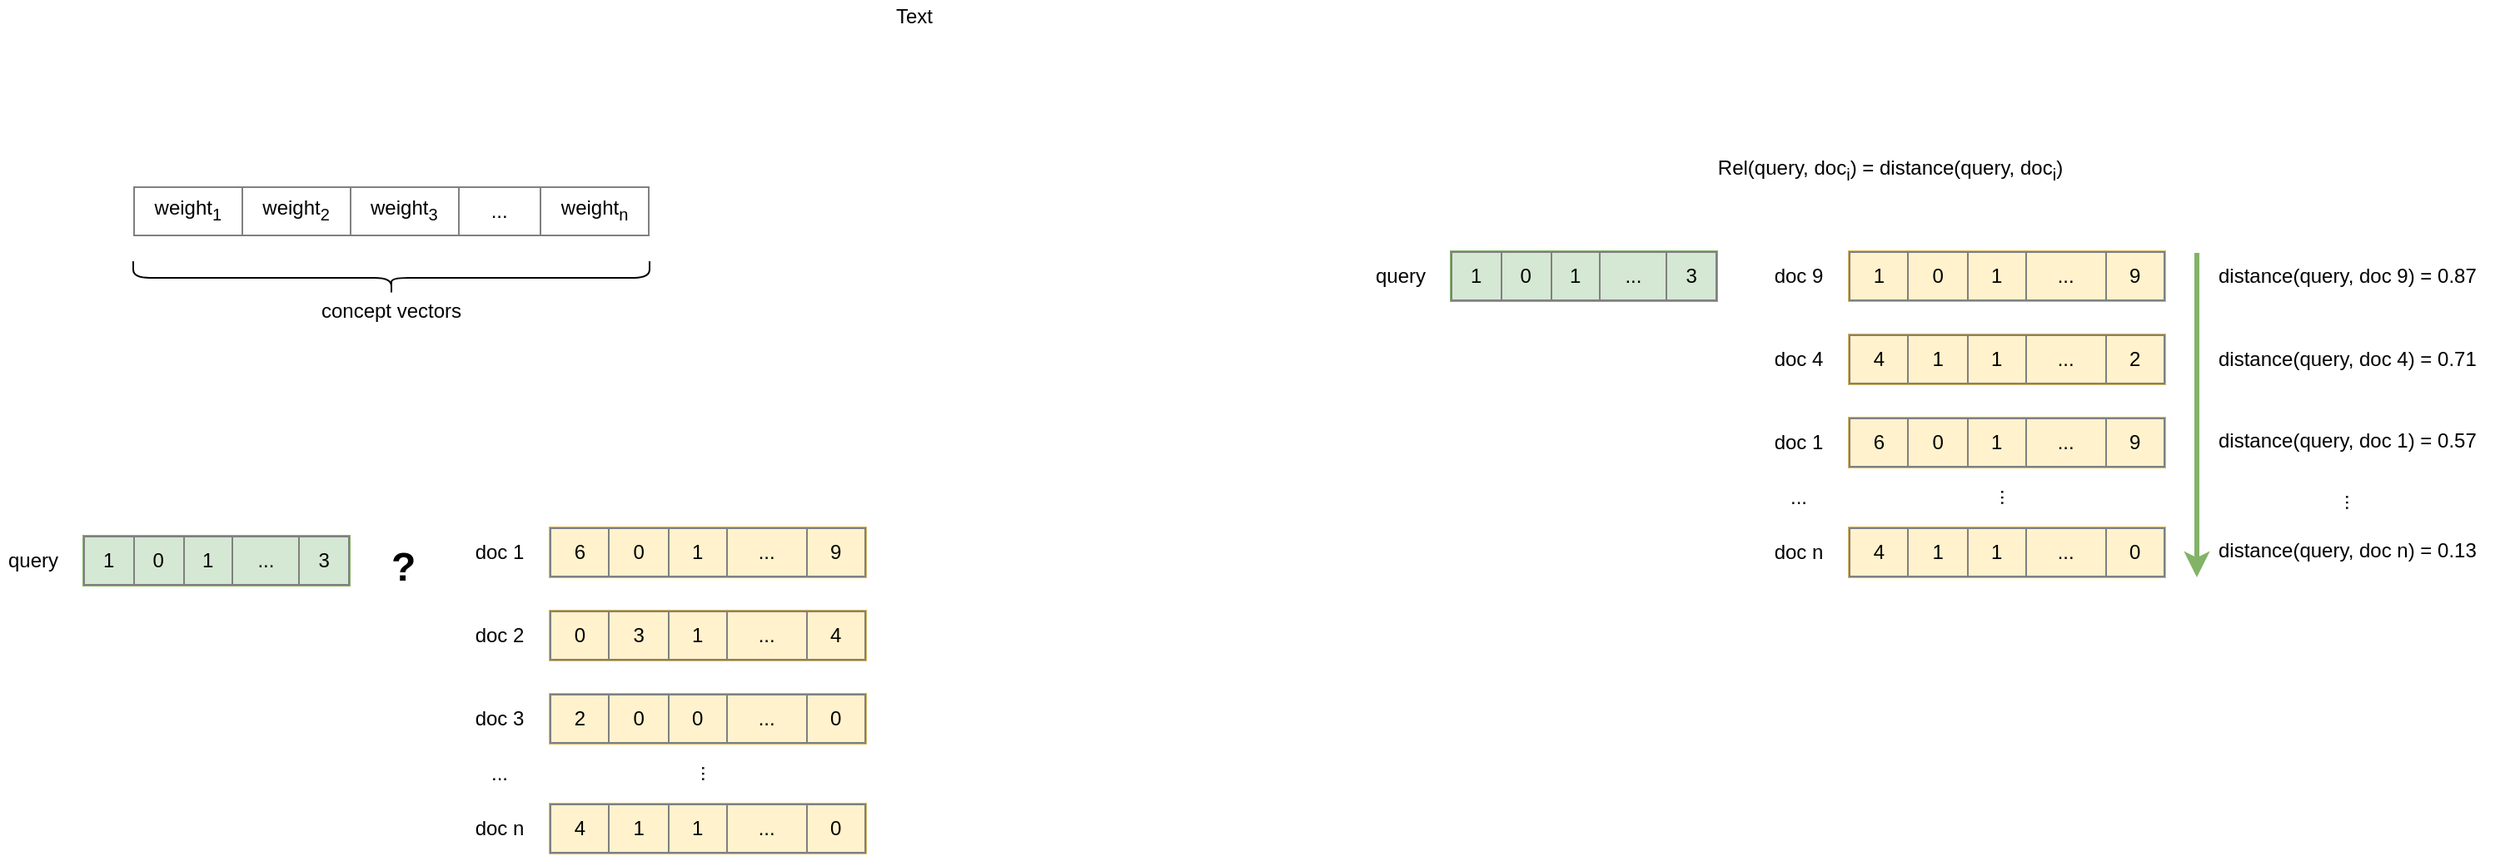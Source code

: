 <mxfile pages="1" version="11.2.4" type="github"><diagram id="ZQYWiDeklYgyK3AxxrTK" name="Page-1"><mxGraphModel dx="946" dy="550" grid="1" gridSize="10" guides="1" tooltips="1" connect="1" arrows="1" fold="1" page="1" pageScale="1" pageWidth="850" pageHeight="1100" math="0" shadow="0"><root><mxCell id="0"/><mxCell id="1" parent="0"/><mxCell id="SfnU-Wp68C_dmCgqjFOB-1" value="&lt;table border=&quot;1&quot; width=&quot;100%&quot; style=&quot;width: 100% ; height: 100% ; border-collapse: collapse&quot;&gt;&lt;tbody&gt;&lt;tr&gt;&lt;td align=&quot;center&quot;&gt;weight&lt;sub&gt;1&lt;/sub&gt;&lt;/td&gt;&lt;td align=&quot;center&quot;&gt;weight&lt;sub&gt;2&lt;/sub&gt;&lt;br&gt;&lt;/td&gt;&lt;td align=&quot;center&quot;&gt;weight&lt;sub&gt;3&lt;/sub&gt;&lt;br&gt;&lt;/td&gt;&lt;td style=&quot;text-align: center&quot;&gt;&amp;nbsp; &amp;nbsp;...&amp;nbsp; &amp;nbsp;&lt;/td&gt;&lt;td style=&quot;text-align: center&quot;&gt;weight&lt;sub&gt;n&lt;/sub&gt;&lt;br&gt;&lt;/td&gt;&lt;/tr&gt;&lt;/tbody&gt;&lt;/table&gt;" style="text;html=1;strokeColor=none;fillColor=none;overflow=fill;" parent="1" vertex="1"><mxGeometry x="130" y="125" width="310" height="30" as="geometry"/></mxCell><mxCell id="wMhuSBl34yLy5hmqchZB-1" value="concept vectors" style="text;html=1;strokeColor=none;fillColor=none;align=center;verticalAlign=middle;whiteSpace=wrap;rounded=0;" vertex="1" parent="1"><mxGeometry x="130" y="190" width="310" height="20" as="geometry"/></mxCell><mxCell id="wMhuSBl34yLy5hmqchZB-2" value="" style="shape=curlyBracket;whiteSpace=wrap;html=1;rounded=1;rotation=-90;" vertex="1" parent="1"><mxGeometry x="275" y="25" width="20" height="310" as="geometry"/></mxCell><mxCell id="wMhuSBl34yLy5hmqchZB-3" value="Text" style="text;html=1;resizable=0;points=[];autosize=1;align=left;verticalAlign=top;spacingTop=-4;" vertex="1" parent="1"><mxGeometry x="586" y="13" width="40" height="20" as="geometry"/></mxCell><mxCell id="wMhuSBl34yLy5hmqchZB-8" value="&lt;table border=&quot;1&quot; width=&quot;100%&quot; style=&quot;width: 100% ; height: 100% ; border-collapse: collapse&quot;&gt;&lt;tbody&gt;&lt;tr&gt;&lt;td align=&quot;center&quot;&gt;6&lt;/td&gt;&lt;td align=&quot;center&quot;&gt;0&lt;/td&gt;&lt;td align=&quot;center&quot;&gt;1&lt;/td&gt;&lt;td style=&quot;text-align: center&quot;&gt;...&lt;/td&gt;&lt;td style=&quot;text-align: center&quot;&gt;9&lt;/td&gt;&lt;/tr&gt;&lt;/tbody&gt;&lt;/table&gt;" style="text;html=1;strokeColor=#d6b656;fillColor=#fff2cc;overflow=fill;" vertex="1" parent="1"><mxGeometry x="380" y="330" width="190" height="30" as="geometry"/></mxCell><mxCell id="wMhuSBl34yLy5hmqchZB-9" value="doc 1" style="text;html=1;strokeColor=none;fillColor=none;align=center;verticalAlign=middle;whiteSpace=wrap;rounded=0;" vertex="1" parent="1"><mxGeometry x="330" y="335" width="40" height="20" as="geometry"/></mxCell><mxCell id="wMhuSBl34yLy5hmqchZB-10" value="&lt;table border=&quot;1&quot; width=&quot;100%&quot; style=&quot;width: 100% ; height: 100% ; border-collapse: collapse&quot;&gt;&lt;tbody&gt;&lt;tr&gt;&lt;td align=&quot;center&quot;&gt;0&lt;/td&gt;&lt;td align=&quot;center&quot;&gt;3&lt;/td&gt;&lt;td align=&quot;center&quot;&gt;1&lt;/td&gt;&lt;td style=&quot;text-align: center&quot;&gt;...&lt;/td&gt;&lt;td style=&quot;text-align: center&quot;&gt;4&lt;/td&gt;&lt;/tr&gt;&lt;/tbody&gt;&lt;/table&gt;" style="text;html=1;strokeColor=#d6b656;fillColor=#fff2cc;overflow=fill;" vertex="1" parent="1"><mxGeometry x="380" y="380" width="190" height="30" as="geometry"/></mxCell><mxCell id="wMhuSBl34yLy5hmqchZB-11" value="doc 2" style="text;html=1;strokeColor=none;fillColor=none;align=center;verticalAlign=middle;whiteSpace=wrap;rounded=0;" vertex="1" parent="1"><mxGeometry x="330" y="385" width="40" height="20" as="geometry"/></mxCell><mxCell id="wMhuSBl34yLy5hmqchZB-12" value="&lt;table border=&quot;1&quot; width=&quot;100%&quot; style=&quot;width: 100% ; height: 100% ; border-collapse: collapse&quot;&gt;&lt;tbody&gt;&lt;tr&gt;&lt;td align=&quot;center&quot;&gt;2&lt;/td&gt;&lt;td align=&quot;center&quot;&gt;0&lt;/td&gt;&lt;td align=&quot;center&quot;&gt;0&lt;/td&gt;&lt;td style=&quot;text-align: center&quot;&gt;...&lt;/td&gt;&lt;td style=&quot;text-align: center&quot;&gt;0&lt;/td&gt;&lt;/tr&gt;&lt;/tbody&gt;&lt;/table&gt;" style="text;html=1;strokeColor=#d6b656;fillColor=#fff2cc;overflow=fill;" vertex="1" parent="1"><mxGeometry x="380" y="430" width="190" height="30" as="geometry"/></mxCell><mxCell id="wMhuSBl34yLy5hmqchZB-13" value="doc 3" style="text;html=1;strokeColor=none;fillColor=none;align=center;verticalAlign=middle;whiteSpace=wrap;rounded=0;" vertex="1" parent="1"><mxGeometry x="330" y="435" width="40" height="20" as="geometry"/></mxCell><mxCell id="wMhuSBl34yLy5hmqchZB-14" value="&lt;table border=&quot;1&quot; width=&quot;100%&quot; style=&quot;width: 100% ; height: 100% ; border-collapse: collapse&quot;&gt;&lt;tbody&gt;&lt;tr&gt;&lt;td align=&quot;center&quot;&gt;4&lt;/td&gt;&lt;td align=&quot;center&quot;&gt;1&lt;/td&gt;&lt;td align=&quot;center&quot;&gt;1&lt;/td&gt;&lt;td style=&quot;text-align: center&quot;&gt;...&lt;/td&gt;&lt;td style=&quot;text-align: center&quot;&gt;0&lt;/td&gt;&lt;/tr&gt;&lt;/tbody&gt;&lt;/table&gt;" style="text;html=1;strokeColor=#d6b656;fillColor=#fff2cc;overflow=fill;" vertex="1" parent="1"><mxGeometry x="380" y="496" width="190" height="30" as="geometry"/></mxCell><mxCell id="wMhuSBl34yLy5hmqchZB-15" value="doc n" style="text;html=1;strokeColor=none;fillColor=none;align=center;verticalAlign=middle;whiteSpace=wrap;rounded=0;" vertex="1" parent="1"><mxGeometry x="330" y="501" width="40" height="20" as="geometry"/></mxCell><mxCell id="wMhuSBl34yLy5hmqchZB-16" value="..." style="text;html=1;strokeColor=none;fillColor=none;align=center;verticalAlign=middle;whiteSpace=wrap;rounded=0;" vertex="1" parent="1"><mxGeometry x="330" y="468" width="40" height="20" as="geometry"/></mxCell><mxCell id="wMhuSBl34yLy5hmqchZB-17" value="..." style="text;html=1;strokeColor=none;fillColor=none;align=center;verticalAlign=middle;whiteSpace=wrap;rounded=0;rotation=90;" vertex="1" parent="1"><mxGeometry x="463" y="468" width="25" height="20" as="geometry"/></mxCell><mxCell id="wMhuSBl34yLy5hmqchZB-18" value="&lt;table border=&quot;1&quot; width=&quot;100%&quot; style=&quot;width: 100% ; height: 100% ; border-collapse: collapse&quot;&gt;&lt;tbody&gt;&lt;tr&gt;&lt;td align=&quot;center&quot;&gt;1&lt;/td&gt;&lt;td align=&quot;center&quot;&gt;0&lt;/td&gt;&lt;td align=&quot;center&quot;&gt;1&lt;/td&gt;&lt;td style=&quot;text-align: center&quot;&gt;...&lt;/td&gt;&lt;td style=&quot;text-align: center&quot;&gt;3&lt;/td&gt;&lt;/tr&gt;&lt;/tbody&gt;&lt;/table&gt;" style="text;html=1;strokeColor=#82b366;fillColor=#d5e8d4;overflow=fill;" vertex="1" parent="1"><mxGeometry x="100" y="335" width="160" height="30" as="geometry"/></mxCell><mxCell id="wMhuSBl34yLy5hmqchZB-19" value="query" style="text;html=1;strokeColor=none;fillColor=none;align=center;verticalAlign=middle;whiteSpace=wrap;rounded=0;" vertex="1" parent="1"><mxGeometry x="50" y="340" width="40" height="20" as="geometry"/></mxCell><mxCell id="wMhuSBl34yLy5hmqchZB-20" value="&lt;h1&gt;?&lt;/h1&gt;" style="text;html=1;strokeColor=none;fillColor=none;spacing=5;spacingTop=-20;whiteSpace=wrap;overflow=hidden;rounded=0;" vertex="1" parent="1"><mxGeometry x="280" y="334" width="40" height="42" as="geometry"/></mxCell><mxCell id="wMhuSBl34yLy5hmqchZB-22" value="&lt;table border=&quot;1&quot; width=&quot;100%&quot; style=&quot;width: 100% ; height: 100% ; border-collapse: collapse&quot;&gt;&lt;tbody&gt;&lt;tr&gt;&lt;td align=&quot;center&quot;&gt;1&lt;/td&gt;&lt;td align=&quot;center&quot;&gt;0&lt;/td&gt;&lt;td align=&quot;center&quot;&gt;1&lt;/td&gt;&lt;td style=&quot;text-align: center&quot;&gt;...&lt;/td&gt;&lt;td style=&quot;text-align: center&quot;&gt;9&lt;/td&gt;&lt;/tr&gt;&lt;/tbody&gt;&lt;/table&gt;" style="text;html=1;overflow=fill;fillColor=#fff2cc;strokeColor=#d6b656;" vertex="1" parent="1"><mxGeometry x="1160" y="164" width="190" height="30" as="geometry"/></mxCell><mxCell id="wMhuSBl34yLy5hmqchZB-23" value="doc 9" style="text;html=1;strokeColor=none;fillColor=none;align=center;verticalAlign=middle;whiteSpace=wrap;rounded=0;" vertex="1" parent="1"><mxGeometry x="1110" y="169" width="40" height="20" as="geometry"/></mxCell><mxCell id="wMhuSBl34yLy5hmqchZB-24" value="&lt;table border=&quot;1&quot; width=&quot;100%&quot; style=&quot;width: 100% ; height: 100% ; border-collapse: collapse&quot;&gt;&lt;tbody&gt;&lt;tr&gt;&lt;td align=&quot;center&quot;&gt;4&lt;/td&gt;&lt;td align=&quot;center&quot;&gt;1&lt;/td&gt;&lt;td align=&quot;center&quot;&gt;1&lt;/td&gt;&lt;td style=&quot;text-align: center&quot;&gt;...&lt;/td&gt;&lt;td style=&quot;text-align: center&quot;&gt;2&lt;/td&gt;&lt;/tr&gt;&lt;/tbody&gt;&lt;/table&gt;" style="text;html=1;strokeColor=#d6b656;fillColor=#fff2cc;overflow=fill;" vertex="1" parent="1"><mxGeometry x="1160" y="214" width="190" height="30" as="geometry"/></mxCell><mxCell id="wMhuSBl34yLy5hmqchZB-25" value="doc 4" style="text;html=1;strokeColor=none;fillColor=none;align=center;verticalAlign=middle;whiteSpace=wrap;rounded=0;" vertex="1" parent="1"><mxGeometry x="1110" y="219" width="40" height="20" as="geometry"/></mxCell><mxCell id="wMhuSBl34yLy5hmqchZB-26" value="&lt;table border=&quot;1&quot; width=&quot;100%&quot; style=&quot;width: 100% ; height: 100% ; border-collapse: collapse&quot;&gt;&lt;tbody&gt;&lt;tr&gt;&lt;td align=&quot;center&quot;&gt;6&lt;/td&gt;&lt;td align=&quot;center&quot;&gt;0&lt;/td&gt;&lt;td align=&quot;center&quot;&gt;1&lt;/td&gt;&lt;td style=&quot;text-align: center&quot;&gt;...&lt;/td&gt;&lt;td style=&quot;text-align: center&quot;&gt;9&lt;/td&gt;&lt;/tr&gt;&lt;/tbody&gt;&lt;/table&gt;" style="text;html=1;strokeColor=#d6b656;fillColor=#fff2cc;overflow=fill;" vertex="1" parent="1"><mxGeometry x="1160" y="264" width="190" height="30" as="geometry"/></mxCell><mxCell id="wMhuSBl34yLy5hmqchZB-27" value="doc 1" style="text;html=1;strokeColor=none;fillColor=none;align=center;verticalAlign=middle;whiteSpace=wrap;rounded=0;" vertex="1" parent="1"><mxGeometry x="1110" y="269" width="40" height="20" as="geometry"/></mxCell><mxCell id="wMhuSBl34yLy5hmqchZB-28" value="&lt;table border=&quot;1&quot; width=&quot;100%&quot; style=&quot;width: 100% ; height: 100% ; border-collapse: collapse&quot;&gt;&lt;tbody&gt;&lt;tr&gt;&lt;td align=&quot;center&quot;&gt;4&lt;/td&gt;&lt;td align=&quot;center&quot;&gt;1&lt;/td&gt;&lt;td align=&quot;center&quot;&gt;1&lt;/td&gt;&lt;td style=&quot;text-align: center&quot;&gt;...&lt;/td&gt;&lt;td style=&quot;text-align: center&quot;&gt;0&lt;/td&gt;&lt;/tr&gt;&lt;/tbody&gt;&lt;/table&gt;" style="text;html=1;strokeColor=#d6b656;fillColor=#fff2cc;overflow=fill;" vertex="1" parent="1"><mxGeometry x="1160" y="330" width="190" height="30" as="geometry"/></mxCell><mxCell id="wMhuSBl34yLy5hmqchZB-29" value="doc n" style="text;html=1;strokeColor=none;fillColor=none;align=center;verticalAlign=middle;whiteSpace=wrap;rounded=0;" vertex="1" parent="1"><mxGeometry x="1110" y="335" width="40" height="20" as="geometry"/></mxCell><mxCell id="wMhuSBl34yLy5hmqchZB-30" value="..." style="text;html=1;strokeColor=none;fillColor=none;align=center;verticalAlign=middle;whiteSpace=wrap;rounded=0;" vertex="1" parent="1"><mxGeometry x="1110" y="302" width="40" height="20" as="geometry"/></mxCell><mxCell id="wMhuSBl34yLy5hmqchZB-31" value="..." style="text;html=1;strokeColor=none;fillColor=none;align=center;verticalAlign=middle;whiteSpace=wrap;rounded=0;rotation=90;" vertex="1" parent="1"><mxGeometry x="1243" y="302" width="25" height="20" as="geometry"/></mxCell><mxCell id="wMhuSBl34yLy5hmqchZB-32" value="&lt;table border=&quot;1&quot; width=&quot;100%&quot; style=&quot;width: 100% ; height: 100% ; border-collapse: collapse&quot;&gt;&lt;tbody&gt;&lt;tr&gt;&lt;td align=&quot;center&quot;&gt;1&lt;/td&gt;&lt;td align=&quot;center&quot;&gt;0&lt;/td&gt;&lt;td align=&quot;center&quot;&gt;1&lt;/td&gt;&lt;td style=&quot;text-align: center&quot;&gt;...&lt;/td&gt;&lt;td style=&quot;text-align: center&quot;&gt;3&lt;/td&gt;&lt;/tr&gt;&lt;/tbody&gt;&lt;/table&gt;" style="text;html=1;strokeColor=#82b366;fillColor=#d5e8d4;overflow=fill;" vertex="1" parent="1"><mxGeometry x="921" y="164" width="160" height="30" as="geometry"/></mxCell><mxCell id="wMhuSBl34yLy5hmqchZB-33" value="query" style="text;html=1;strokeColor=none;fillColor=none;align=center;verticalAlign=middle;whiteSpace=wrap;rounded=0;" vertex="1" parent="1"><mxGeometry x="871" y="169" width="40" height="20" as="geometry"/></mxCell><mxCell id="wMhuSBl34yLy5hmqchZB-36" value="Rel(query, doc&lt;sub&gt;i&lt;/sub&gt;) = distance(query, doc&lt;sub&gt;i&lt;/sub&gt;)" style="text;html=1;strokeColor=none;fillColor=none;align=center;verticalAlign=middle;whiteSpace=wrap;rounded=0;" vertex="1" parent="1"><mxGeometry x="1070" y="105" width="230" height="20" as="geometry"/></mxCell><mxCell id="wMhuSBl34yLy5hmqchZB-37" value="distance(query, doc 9) = 0.87" style="text;html=1;" vertex="1" parent="1"><mxGeometry x="1380" y="165" width="170" height="30" as="geometry"/></mxCell><mxCell id="wMhuSBl34yLy5hmqchZB-39" value="distance(query, doc 4) = 0.71" style="text;html=1;" vertex="1" parent="1"><mxGeometry x="1380" y="214.5" width="170" height="30" as="geometry"/></mxCell><mxCell id="wMhuSBl34yLy5hmqchZB-40" value="distance(query, doc 1) = 0.57" style="text;html=1;" vertex="1" parent="1"><mxGeometry x="1380" y="264" width="170" height="30" as="geometry"/></mxCell><mxCell id="wMhuSBl34yLy5hmqchZB-41" value="..." style="text;html=1;strokeColor=none;fillColor=none;align=center;verticalAlign=middle;whiteSpace=wrap;rounded=0;rotation=90;" vertex="1" parent="1"><mxGeometry x="1450" y="305" width="25" height="20" as="geometry"/></mxCell><mxCell id="wMhuSBl34yLy5hmqchZB-42" value="distance(query, doc n) = 0.13" style="text;html=1;" vertex="1" parent="1"><mxGeometry x="1380" y="330" width="170" height="30" as="geometry"/></mxCell><mxCell id="wMhuSBl34yLy5hmqchZB-43" value="" style="endArrow=classic;html=1;strokeWidth=3;fillColor=#d5e8d4;strokeColor=#82b366;rounded=1;" edge="1" parent="1"><mxGeometry width="50" height="50" relative="1" as="geometry"><mxPoint x="1369" y="165" as="sourcePoint"/><mxPoint x="1369" y="360" as="targetPoint"/></mxGeometry></mxCell></root></mxGraphModel></diagram></mxfile>